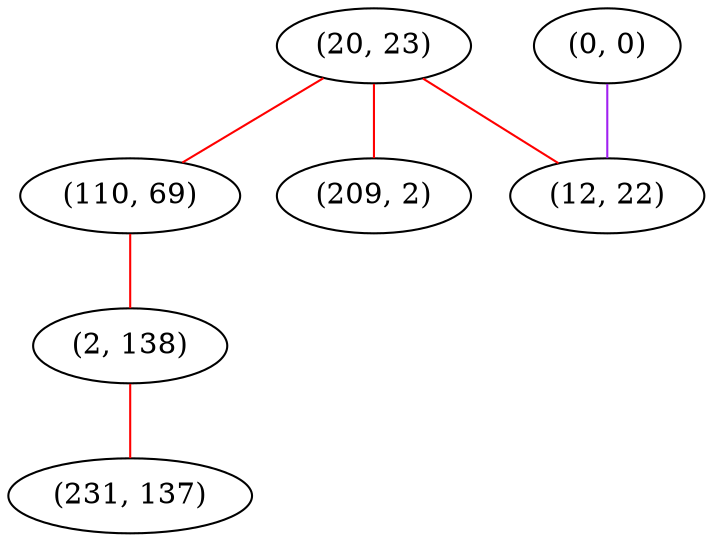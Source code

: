 graph "" {
"(20, 23)";
"(0, 0)";
"(110, 69)";
"(2, 138)";
"(209, 2)";
"(12, 22)";
"(231, 137)";
"(20, 23)" -- "(209, 2)"  [color=red, key=0, weight=1];
"(20, 23)" -- "(12, 22)"  [color=red, key=0, weight=1];
"(20, 23)" -- "(110, 69)"  [color=red, key=0, weight=1];
"(0, 0)" -- "(12, 22)"  [color=purple, key=0, weight=4];
"(110, 69)" -- "(2, 138)"  [color=red, key=0, weight=1];
"(2, 138)" -- "(231, 137)"  [color=red, key=0, weight=1];
}
